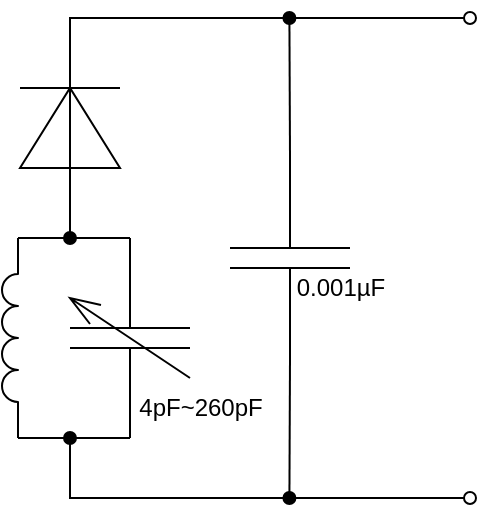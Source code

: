<mxfile>
    <diagram id="CnmijeTSaMzdyb4Rgkv6" name="radio">
        <mxGraphModel dx="398" dy="298" grid="1" gridSize="10" guides="1" tooltips="1" connect="1" arrows="1" fold="1" page="1" pageScale="1" pageWidth="3300" pageHeight="4681" math="1" shadow="0">
            <root>
                <mxCell id="0"/>
                <mxCell id="1" parent="0"/>
                <mxCell id="8" value="" style="triangle;whiteSpace=wrap;html=1;rotation=-90;" parent="1" vertex="1">
                    <mxGeometry x="120" y="170" width="40" height="50" as="geometry"/>
                </mxCell>
                <mxCell id="5" style="edgeStyle=none;html=1;exitX=0;exitY=0.5;exitDx=0;exitDy=0;exitPerimeter=0;entryX=0;entryY=1;entryDx=0;entryDy=0;entryPerimeter=0;endArrow=none;endFill=0;" parent="1" source="2" target="3" edge="1">
                    <mxGeometry relative="1" as="geometry"/>
                </mxCell>
                <mxCell id="2" value="" style="pointerEvents=1;verticalLabelPosition=bottom;shadow=0;dashed=0;align=center;html=1;verticalAlign=top;shape=mxgraph.electrical.capacitors.variable_capacitor_1;rotation=-90;" parent="1" vertex="1">
                    <mxGeometry x="120" y="270" width="100" height="60" as="geometry"/>
                </mxCell>
                <mxCell id="4" style="edgeStyle=none;html=1;exitX=1;exitY=1;exitDx=0;exitDy=0;exitPerimeter=0;entryX=1;entryY=0.5;entryDx=0;entryDy=0;entryPerimeter=0;endArrow=none;endFill=0;" parent="1" source="3" target="2" edge="1">
                    <mxGeometry relative="1" as="geometry"/>
                </mxCell>
                <mxCell id="3" value="" style="pointerEvents=1;verticalLabelPosition=bottom;shadow=0;dashed=0;align=center;html=1;verticalAlign=top;shape=mxgraph.electrical.inductors.inductor_3;rotation=-90;" parent="1" vertex="1">
                    <mxGeometry x="60" y="296" width="100" height="8" as="geometry"/>
                </mxCell>
                <mxCell id="6" value="" style="endArrow=oval;html=1;rounded=0;endFill=0;startArrow=oval;startFill=1;" parent="1" edge="1">
                    <mxGeometry width="50" height="50" relative="1" as="geometry">
                        <mxPoint x="140" y="250" as="sourcePoint"/>
                        <mxPoint x="340" y="140" as="targetPoint"/>
                        <Array as="points">
                            <mxPoint x="140" y="140"/>
                        </Array>
                    </mxGeometry>
                </mxCell>
                <mxCell id="9" value="" style="endArrow=none;html=1;rounded=0;" parent="1" edge="1">
                    <mxGeometry width="50" height="50" relative="1" as="geometry">
                        <mxPoint x="115" y="175" as="sourcePoint"/>
                        <mxPoint x="165" y="175" as="targetPoint"/>
                    </mxGeometry>
                </mxCell>
                <mxCell id="10" value="" style="endArrow=oval;html=1;rounded=0;endFill=0;startArrow=oval;startFill=1;" parent="1" edge="1">
                    <mxGeometry width="50" height="50" relative="1" as="geometry">
                        <mxPoint x="140" y="350" as="sourcePoint"/>
                        <mxPoint x="340" y="380" as="targetPoint"/>
                        <Array as="points">
                            <mxPoint x="140" y="380"/>
                        </Array>
                    </mxGeometry>
                </mxCell>
                <mxCell id="12" style="edgeStyle=none;rounded=0;html=1;exitX=0;exitY=0.5;exitDx=0;exitDy=0;exitPerimeter=0;startArrow=none;startFill=0;endArrow=oval;endFill=1;" parent="1" source="11" edge="1">
                    <mxGeometry relative="1" as="geometry">
                        <mxPoint x="249.71" y="140.0" as="targetPoint"/>
                    </mxGeometry>
                </mxCell>
                <mxCell id="13" style="edgeStyle=none;rounded=0;html=1;exitX=1;exitY=0.5;exitDx=0;exitDy=0;exitPerimeter=0;startArrow=none;startFill=0;endArrow=oval;endFill=1;" parent="1" source="11" edge="1">
                    <mxGeometry relative="1" as="geometry">
                        <mxPoint x="249.71" y="380" as="targetPoint"/>
                    </mxGeometry>
                </mxCell>
                <mxCell id="11" value="" style="pointerEvents=1;verticalLabelPosition=bottom;shadow=0;dashed=0;align=center;html=1;verticalAlign=top;shape=mxgraph.electrical.capacitors.capacitor_1;rotation=90;" parent="1" vertex="1">
                    <mxGeometry x="200" y="230" width="100" height="60" as="geometry"/>
                </mxCell>
                <mxCell id="14" value="0.001µF" style="text;html=1;align=center;verticalAlign=middle;resizable=0;points=[];autosize=1;strokeColor=none;fillColor=none;" parent="1" vertex="1">
                    <mxGeometry x="240" y="260" width="70" height="30" as="geometry"/>
                </mxCell>
                <mxCell id="15" value="4pF~260pF" style="text;html=1;align=center;verticalAlign=middle;resizable=0;points=[];autosize=1;strokeColor=none;fillColor=none;" vertex="1" parent="1">
                    <mxGeometry x="160" y="320" width="90" height="30" as="geometry"/>
                </mxCell>
            </root>
        </mxGraphModel>
    </diagram>
    <diagram id="K5em8POVMiBVMdtGB53U" name="amp">
        <mxGraphModel dx="737" dy="552" grid="1" gridSize="10" guides="1" tooltips="1" connect="1" arrows="1" fold="1" page="1" pageScale="1" pageWidth="3300" pageHeight="4681" math="0" shadow="0">
            <root>
                <mxCell id="0"/>
                <mxCell id="1" parent="0"/>
                <mxCell id="hbI4aXOJfHoPeaqE2YRx-30" style="edgeStyle=none;rounded=0;html=1;exitX=1;exitY=0.5;exitDx=0;exitDy=0;exitPerimeter=0;startArrow=none;startFill=0;endArrow=oval;endFill=0;" parent="1" source="hbI4aXOJfHoPeaqE2YRx-3" edge="1">
                    <mxGeometry relative="1" as="geometry">
                        <mxPoint x="120" y="190.286" as="targetPoint"/>
                    </mxGeometry>
                </mxCell>
                <mxCell id="hbI4aXOJfHoPeaqE2YRx-3" value="" style="pointerEvents=1;verticalLabelPosition=bottom;shadow=0;dashed=0;align=center;html=1;verticalAlign=top;shape=mxgraph.electrical.capacitors.capacitor_5;rotation=-180;" parent="1" vertex="1">
                    <mxGeometry x="130" y="160" width="100" height="60" as="geometry"/>
                </mxCell>
                <mxCell id="hbI4aXOJfHoPeaqE2YRx-18" style="edgeStyle=none;rounded=0;html=1;exitX=0;exitY=0.5;exitDx=0;exitDy=0;exitPerimeter=0;entryX=0;entryY=0.5;entryDx=0;entryDy=0;entryPerimeter=0;startArrow=none;startFill=0;endArrow=oval;endFill=1;" parent="1" source="hbI4aXOJfHoPeaqE2YRx-4" target="hbI4aXOJfHoPeaqE2YRx-3" edge="1">
                    <mxGeometry relative="1" as="geometry"/>
                </mxCell>
                <mxCell id="hbI4aXOJfHoPeaqE2YRx-4" value="" style="pointerEvents=1;verticalLabelPosition=bottom;shadow=0;dashed=0;align=center;html=1;verticalAlign=top;shape=mxgraph.electrical.resistors.resistor_1;rotation=90;" parent="1" vertex="1">
                    <mxGeometry x="180" y="300" width="100" height="20" as="geometry"/>
                </mxCell>
                <mxCell id="hbI4aXOJfHoPeaqE2YRx-6" value="" style="triangle;whiteSpace=wrap;html=1;" parent="1" vertex="1">
                    <mxGeometry x="280" y="180" width="50" height="60" as="geometry"/>
                </mxCell>
                <mxCell id="hbI4aXOJfHoPeaqE2YRx-7" value="" style="endArrow=none;html=1;" parent="1" edge="1">
                    <mxGeometry width="50" height="50" relative="1" as="geometry">
                        <mxPoint x="230" y="190" as="sourcePoint"/>
                        <mxPoint x="280" y="190" as="targetPoint"/>
                    </mxGeometry>
                </mxCell>
                <mxCell id="hbI4aXOJfHoPeaqE2YRx-8" value="" style="endArrow=none;html=1;rounded=0;exitX=1;exitY=0.5;exitDx=0;exitDy=0;exitPerimeter=0;endFill=0;startArrow=oval;startFill=1;" parent="1" source="hbI4aXOJfHoPeaqE2YRx-13" edge="1">
                    <mxGeometry width="50" height="50" relative="1" as="geometry">
                        <mxPoint x="280" y="270" as="sourcePoint"/>
                        <mxPoint x="280" y="230" as="targetPoint"/>
                        <Array as="points">
                            <mxPoint x="260" y="310"/>
                            <mxPoint x="260" y="230"/>
                        </Array>
                    </mxGeometry>
                </mxCell>
                <mxCell id="hbI4aXOJfHoPeaqE2YRx-11" value="" style="group" parent="1" vertex="1" connectable="0">
                    <mxGeometry x="282" y="187" width="10" height="10" as="geometry"/>
                </mxCell>
                <mxCell id="hbI4aXOJfHoPeaqE2YRx-9" value="" style="endArrow=none;html=1;rounded=0;" parent="hbI4aXOJfHoPeaqE2YRx-11" edge="1">
                    <mxGeometry width="50" height="50" relative="1" as="geometry">
                        <mxPoint y="5" as="sourcePoint"/>
                        <mxPoint x="10" y="5" as="targetPoint"/>
                    </mxGeometry>
                </mxCell>
                <mxCell id="hbI4aXOJfHoPeaqE2YRx-10" value="" style="endArrow=none;html=1;rounded=0;" parent="hbI4aXOJfHoPeaqE2YRx-11" edge="1">
                    <mxGeometry width="50" height="50" relative="1" as="geometry">
                        <mxPoint x="5" as="sourcePoint"/>
                        <mxPoint x="5" y="10" as="targetPoint"/>
                    </mxGeometry>
                </mxCell>
                <mxCell id="hbI4aXOJfHoPeaqE2YRx-12" value="" style="endArrow=none;html=1;rounded=0;" parent="1" edge="1">
                    <mxGeometry width="50" height="50" relative="1" as="geometry">
                        <mxPoint x="282" y="228" as="sourcePoint"/>
                        <mxPoint x="292" y="228" as="targetPoint"/>
                    </mxGeometry>
                </mxCell>
                <mxCell id="hbI4aXOJfHoPeaqE2YRx-15" style="edgeStyle=none;rounded=0;html=1;endArrow=none;endFill=0;entryX=1;entryY=0.5;entryDx=0;entryDy=0;exitX=0;exitY=0.5;exitDx=0;exitDy=0;exitPerimeter=0;startArrow=oval;startFill=1;" parent="1" source="hbI4aXOJfHoPeaqE2YRx-13" target="hbI4aXOJfHoPeaqE2YRx-6" edge="1">
                    <mxGeometry relative="1" as="geometry">
                        <mxPoint x="340" y="205" as="targetPoint"/>
                        <mxPoint x="370" y="210" as="sourcePoint"/>
                    </mxGeometry>
                </mxCell>
                <mxCell id="hbI4aXOJfHoPeaqE2YRx-13" value="" style="pointerEvents=1;verticalLabelPosition=bottom;shadow=0;dashed=0;align=center;html=1;verticalAlign=top;shape=mxgraph.electrical.resistors.resistor_1;rotation=90;" parent="1" vertex="1">
                    <mxGeometry x="310" y="250" width="100" height="20" as="geometry"/>
                </mxCell>
                <mxCell id="hbI4aXOJfHoPeaqE2YRx-16" value="" style="pointerEvents=1;verticalLabelPosition=bottom;shadow=0;dashed=0;align=center;html=1;verticalAlign=top;shape=mxgraph.electrical.resistors.resistor_1;rotation=90;" parent="1" vertex="1">
                    <mxGeometry x="310" y="350" width="100" height="20" as="geometry"/>
                </mxCell>
                <mxCell id="hbI4aXOJfHoPeaqE2YRx-20" style="edgeStyle=none;rounded=0;html=1;exitX=0.5;exitY=0;exitDx=0;exitDy=0;exitPerimeter=0;entryX=1;entryY=0.5;entryDx=0;entryDy=0;entryPerimeter=0;startArrow=none;startFill=0;endArrow=none;endFill=0;" parent="1" source="hbI4aXOJfHoPeaqE2YRx-19" target="hbI4aXOJfHoPeaqE2YRx-4" edge="1">
                    <mxGeometry relative="1" as="geometry"/>
                </mxCell>
                <mxCell id="hbI4aXOJfHoPeaqE2YRx-19" value="" style="pointerEvents=1;verticalLabelPosition=bottom;shadow=0;dashed=0;align=center;html=1;verticalAlign=top;shape=mxgraph.electrical.signal_sources.signal_ground;" parent="1" vertex="1">
                    <mxGeometry x="220" y="410" width="20" height="20" as="geometry"/>
                </mxCell>
                <mxCell id="hbI4aXOJfHoPeaqE2YRx-21" value="" style="pointerEvents=1;verticalLabelPosition=bottom;shadow=0;dashed=0;align=center;html=1;verticalAlign=top;shape=mxgraph.electrical.signal_sources.signal_ground;" parent="1" vertex="1">
                    <mxGeometry x="350" y="410" width="20" height="20" as="geometry"/>
                </mxCell>
                <mxCell id="hbI4aXOJfHoPeaqE2YRx-22" value="" style="pointerEvents=1;verticalLabelPosition=bottom;shadow=0;dashed=0;align=center;html=1;verticalAlign=top;shape=mxgraph.electrical.resistors.resistor_1;" parent="1" vertex="1">
                    <mxGeometry x="360" y="200" width="100" height="20" as="geometry"/>
                </mxCell>
                <mxCell id="hbI4aXOJfHoPeaqE2YRx-31" style="edgeStyle=none;rounded=0;html=1;exitX=1;exitY=0.5;exitDx=0;exitDy=0;exitPerimeter=0;startArrow=none;startFill=0;endArrow=oval;endFill=0;" parent="1" source="hbI4aXOJfHoPeaqE2YRx-23" edge="1">
                    <mxGeometry relative="1" as="geometry">
                        <mxPoint x="550" y="210" as="targetPoint"/>
                    </mxGeometry>
                </mxCell>
                <mxCell id="hbI4aXOJfHoPeaqE2YRx-23" value="" style="pointerEvents=1;verticalLabelPosition=bottom;shadow=0;dashed=0;align=center;html=1;verticalAlign=top;shape=mxgraph.electrical.capacitors.capacitor_5;" parent="1" vertex="1">
                    <mxGeometry x="444" y="180" width="100" height="60" as="geometry"/>
                </mxCell>
                <mxCell id="hbI4aXOJfHoPeaqE2YRx-24" value="10µF" style="text;html=1;align=center;verticalAlign=middle;resizable=0;points=[];autosize=1;strokeColor=none;fillColor=none;" parent="1" vertex="1">
                    <mxGeometry x="155" y="210" width="50" height="30" as="geometry"/>
                </mxCell>
                <mxCell id="hbI4aXOJfHoPeaqE2YRx-25" value="10kΩ" style="text;html=1;align=center;verticalAlign=middle;resizable=0;points=[];autosize=1;strokeColor=none;fillColor=none;" parent="1" vertex="1">
                    <mxGeometry x="180" y="295" width="50" height="30" as="geometry"/>
                </mxCell>
                <mxCell id="hbI4aXOJfHoPeaqE2YRx-26" value="10kΩ" style="text;html=1;align=center;verticalAlign=middle;resizable=0;points=[];autosize=1;strokeColor=none;fillColor=none;" parent="1" vertex="1">
                    <mxGeometry x="310" y="345" width="50" height="30" as="geometry"/>
                </mxCell>
                <mxCell id="hbI4aXOJfHoPeaqE2YRx-27" value="47kΩ" style="text;html=1;align=center;verticalAlign=middle;resizable=0;points=[];autosize=1;strokeColor=none;fillColor=none;" parent="1" vertex="1">
                    <mxGeometry x="310" y="245" width="50" height="30" as="geometry"/>
                </mxCell>
                <mxCell id="hbI4aXOJfHoPeaqE2YRx-28" value="47Ω" style="text;html=1;align=center;verticalAlign=middle;resizable=0;points=[];autosize=1;strokeColor=none;fillColor=none;" parent="1" vertex="1">
                    <mxGeometry x="385" y="215" width="50" height="30" as="geometry"/>
                </mxCell>
                <mxCell id="hbI4aXOJfHoPeaqE2YRx-29" value="470µF" style="text;html=1;align=center;verticalAlign=middle;resizable=0;points=[];autosize=1;strokeColor=none;fillColor=none;" parent="1" vertex="1">
                    <mxGeometry x="464" y="230" width="60" height="30" as="geometry"/>
                </mxCell>
                <mxCell id="hbI4aXOJfHoPeaqE2YRx-32" value="IN" style="text;html=1;align=center;verticalAlign=middle;resizable=0;points=[];autosize=1;strokeColor=none;fillColor=none;" parent="1" vertex="1">
                    <mxGeometry x="100" y="187" width="40" height="30" as="geometry"/>
                </mxCell>
                <mxCell id="hbI4aXOJfHoPeaqE2YRx-33" value="OUT" style="text;html=1;align=center;verticalAlign=middle;resizable=0;points=[];autosize=1;strokeColor=none;fillColor=none;" parent="1" vertex="1">
                    <mxGeometry x="524" y="210" width="50" height="30" as="geometry"/>
                </mxCell>
                <mxCell id="hbI4aXOJfHoPeaqE2YRx-34" value="GND" style="text;html=1;align=center;verticalAlign=middle;resizable=0;points=[];autosize=1;strokeColor=none;fillColor=none;" parent="1" vertex="1">
                    <mxGeometry x="205" y="425" width="50" height="30" as="geometry"/>
                </mxCell>
                <mxCell id="hbI4aXOJfHoPeaqE2YRx-35" value="GND" style="text;html=1;align=center;verticalAlign=middle;resizable=0;points=[];autosize=1;strokeColor=none;fillColor=none;" parent="1" vertex="1">
                    <mxGeometry x="335" y="425" width="50" height="30" as="geometry"/>
                </mxCell>
                <mxCell id="hbI4aXOJfHoPeaqE2YRx-36" value="NJM4580DD" style="text;html=1;align=center;verticalAlign=middle;resizable=0;points=[];autosize=1;strokeColor=none;fillColor=none;" parent="1" vertex="1">
                    <mxGeometry x="255" y="157" width="90" height="30" as="geometry"/>
                </mxCell>
            </root>
        </mxGraphModel>
    </diagram>
</mxfile>
